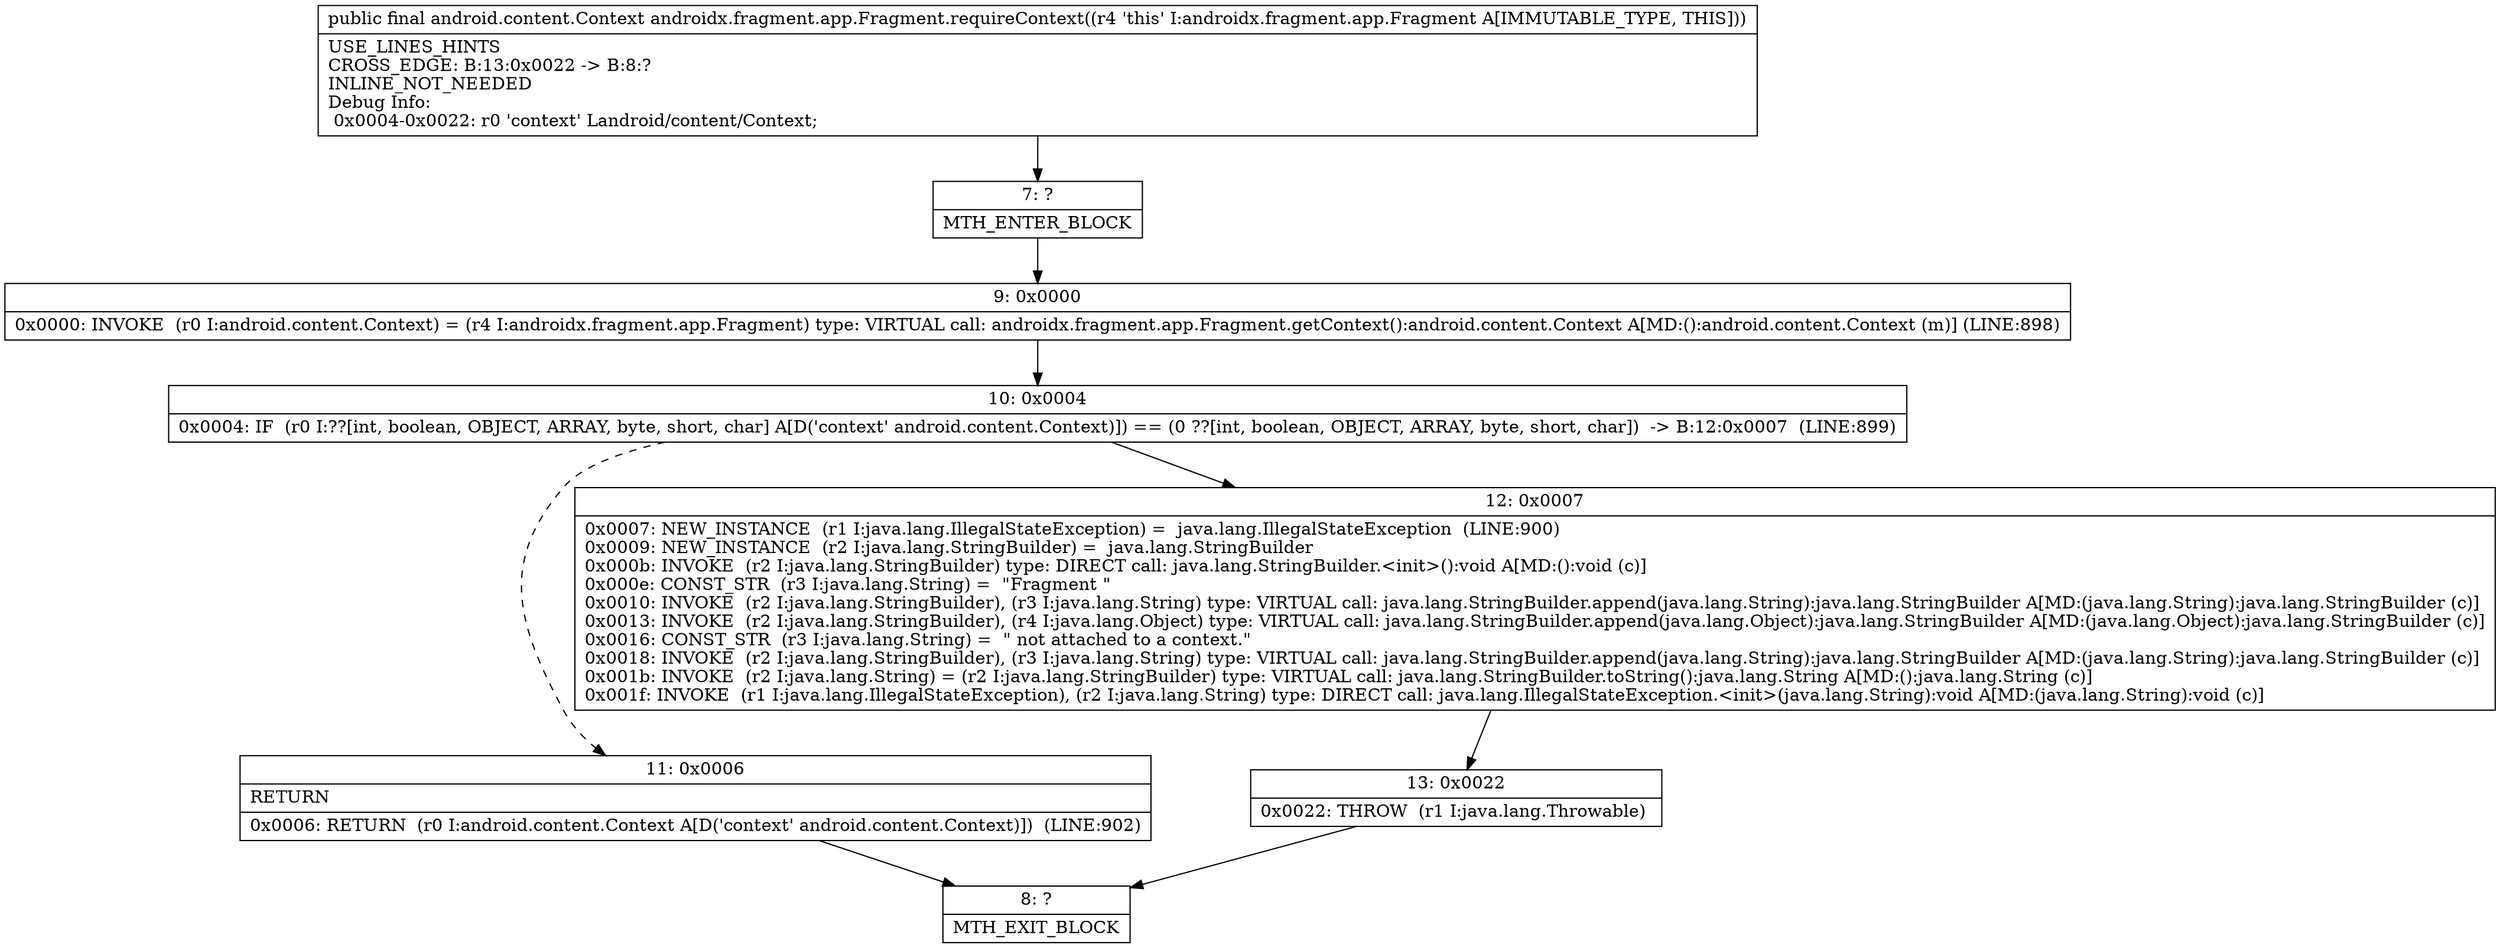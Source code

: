 digraph "CFG forandroidx.fragment.app.Fragment.requireContext()Landroid\/content\/Context;" {
Node_7 [shape=record,label="{7\:\ ?|MTH_ENTER_BLOCK\l}"];
Node_9 [shape=record,label="{9\:\ 0x0000|0x0000: INVOKE  (r0 I:android.content.Context) = (r4 I:androidx.fragment.app.Fragment) type: VIRTUAL call: androidx.fragment.app.Fragment.getContext():android.content.Context A[MD:():android.content.Context (m)] (LINE:898)\l}"];
Node_10 [shape=record,label="{10\:\ 0x0004|0x0004: IF  (r0 I:??[int, boolean, OBJECT, ARRAY, byte, short, char] A[D('context' android.content.Context)]) == (0 ??[int, boolean, OBJECT, ARRAY, byte, short, char])  \-\> B:12:0x0007  (LINE:899)\l}"];
Node_11 [shape=record,label="{11\:\ 0x0006|RETURN\l|0x0006: RETURN  (r0 I:android.content.Context A[D('context' android.content.Context)])  (LINE:902)\l}"];
Node_8 [shape=record,label="{8\:\ ?|MTH_EXIT_BLOCK\l}"];
Node_12 [shape=record,label="{12\:\ 0x0007|0x0007: NEW_INSTANCE  (r1 I:java.lang.IllegalStateException) =  java.lang.IllegalStateException  (LINE:900)\l0x0009: NEW_INSTANCE  (r2 I:java.lang.StringBuilder) =  java.lang.StringBuilder \l0x000b: INVOKE  (r2 I:java.lang.StringBuilder) type: DIRECT call: java.lang.StringBuilder.\<init\>():void A[MD:():void (c)]\l0x000e: CONST_STR  (r3 I:java.lang.String) =  \"Fragment \" \l0x0010: INVOKE  (r2 I:java.lang.StringBuilder), (r3 I:java.lang.String) type: VIRTUAL call: java.lang.StringBuilder.append(java.lang.String):java.lang.StringBuilder A[MD:(java.lang.String):java.lang.StringBuilder (c)]\l0x0013: INVOKE  (r2 I:java.lang.StringBuilder), (r4 I:java.lang.Object) type: VIRTUAL call: java.lang.StringBuilder.append(java.lang.Object):java.lang.StringBuilder A[MD:(java.lang.Object):java.lang.StringBuilder (c)]\l0x0016: CONST_STR  (r3 I:java.lang.String) =  \" not attached to a context.\" \l0x0018: INVOKE  (r2 I:java.lang.StringBuilder), (r3 I:java.lang.String) type: VIRTUAL call: java.lang.StringBuilder.append(java.lang.String):java.lang.StringBuilder A[MD:(java.lang.String):java.lang.StringBuilder (c)]\l0x001b: INVOKE  (r2 I:java.lang.String) = (r2 I:java.lang.StringBuilder) type: VIRTUAL call: java.lang.StringBuilder.toString():java.lang.String A[MD:():java.lang.String (c)]\l0x001f: INVOKE  (r1 I:java.lang.IllegalStateException), (r2 I:java.lang.String) type: DIRECT call: java.lang.IllegalStateException.\<init\>(java.lang.String):void A[MD:(java.lang.String):void (c)]\l}"];
Node_13 [shape=record,label="{13\:\ 0x0022|0x0022: THROW  (r1 I:java.lang.Throwable) \l}"];
MethodNode[shape=record,label="{public final android.content.Context androidx.fragment.app.Fragment.requireContext((r4 'this' I:androidx.fragment.app.Fragment A[IMMUTABLE_TYPE, THIS]))  | USE_LINES_HINTS\lCROSS_EDGE: B:13:0x0022 \-\> B:8:?\lINLINE_NOT_NEEDED\lDebug Info:\l  0x0004\-0x0022: r0 'context' Landroid\/content\/Context;\l}"];
MethodNode -> Node_7;Node_7 -> Node_9;
Node_9 -> Node_10;
Node_10 -> Node_11[style=dashed];
Node_10 -> Node_12;
Node_11 -> Node_8;
Node_12 -> Node_13;
Node_13 -> Node_8;
}

